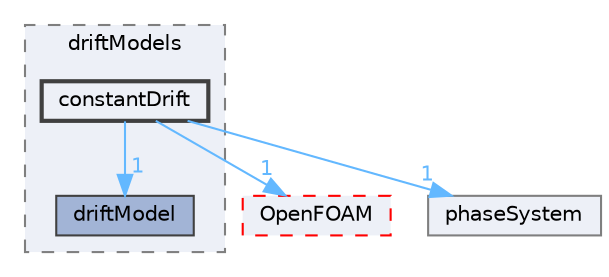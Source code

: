 digraph "src/phaseSystemModels/reactingEuler/multiphaseSystem/populationBalanceModel/driftModels/constantDrift"
{
 // LATEX_PDF_SIZE
  bgcolor="transparent";
  edge [fontname=Helvetica,fontsize=10,labelfontname=Helvetica,labelfontsize=10];
  node [fontname=Helvetica,fontsize=10,shape=box,height=0.2,width=0.4];
  compound=true
  subgraph clusterdir_5b72ec1fb972a9df4a4528917bab9b70 {
    graph [ bgcolor="#edf0f7", pencolor="grey50", label="driftModels", fontname=Helvetica,fontsize=10 style="filled,dashed", URL="dir_5b72ec1fb972a9df4a4528917bab9b70.html",tooltip=""]
  dir_a7ccdac76ba0747c01f6f1ba9275ad03 [label="driftModel", fillcolor="#a2b4d6", color="grey25", style="filled", URL="dir_a7ccdac76ba0747c01f6f1ba9275ad03.html",tooltip=""];
  dir_5614cae704ead44471f9d8406e6463ea [label="constantDrift", fillcolor="#edf0f7", color="grey25", style="filled,bold", URL="dir_5614cae704ead44471f9d8406e6463ea.html",tooltip=""];
  }
  dir_c5473ff19b20e6ec4dfe5c310b3778a8 [label="OpenFOAM", fillcolor="#edf0f7", color="red", style="filled,dashed", URL="dir_c5473ff19b20e6ec4dfe5c310b3778a8.html",tooltip=""];
  dir_dfe19b54a98af0254be9d6c989217747 [label="phaseSystem", fillcolor="#edf0f7", color="grey50", style="filled", URL="dir_dfe19b54a98af0254be9d6c989217747.html",tooltip=""];
  dir_5614cae704ead44471f9d8406e6463ea->dir_a7ccdac76ba0747c01f6f1ba9275ad03 [headlabel="1", labeldistance=1.5 headhref="dir_000625_001049.html" href="dir_000625_001049.html" color="steelblue1" fontcolor="steelblue1"];
  dir_5614cae704ead44471f9d8406e6463ea->dir_c5473ff19b20e6ec4dfe5c310b3778a8 [headlabel="1", labeldistance=1.5 headhref="dir_000625_002695.html" href="dir_000625_002695.html" color="steelblue1" fontcolor="steelblue1"];
  dir_5614cae704ead44471f9d8406e6463ea->dir_dfe19b54a98af0254be9d6c989217747 [headlabel="1", labeldistance=1.5 headhref="dir_000625_002906.html" href="dir_000625_002906.html" color="steelblue1" fontcolor="steelblue1"];
}
